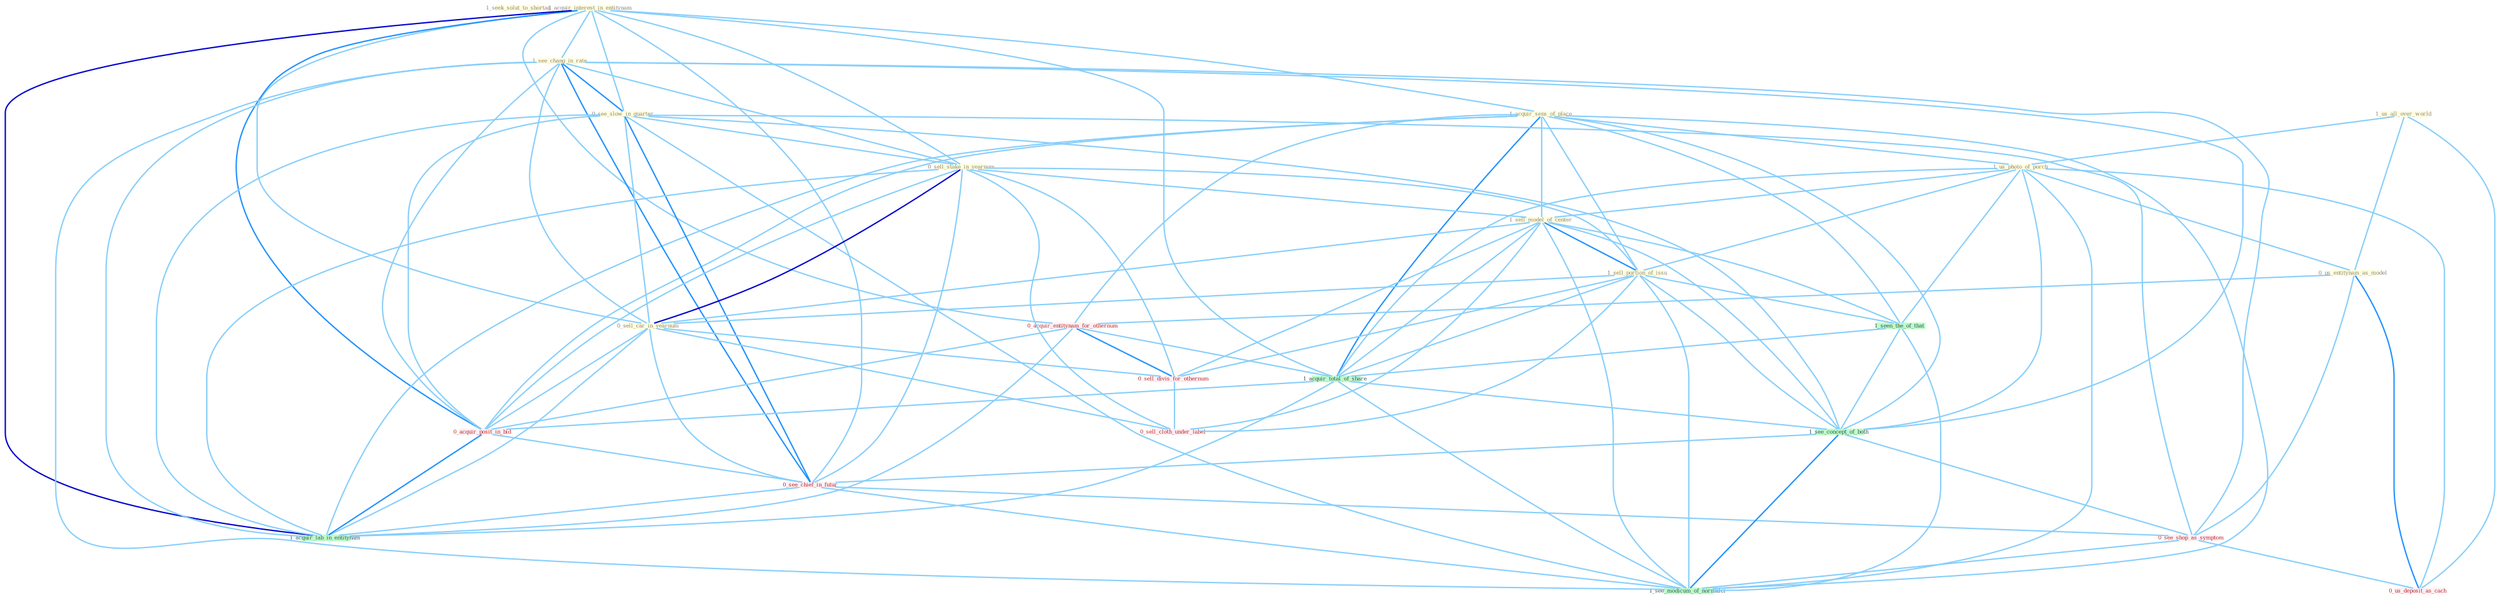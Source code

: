 Graph G{ 
    node
    [shape=polygon,style=filled,width=.5,height=.06,color="#BDFCC9",fixedsize=true,fontsize=4,
    fontcolor="#2f4f4f"];
    {node
    [color="#ffffe0", fontcolor="#8b7d6b"] "1_seek_solut_to_shortag " "1_acquir_interest_in_entitynam " "1_acquir_sens_of_place " "1_see_chang_in_rate " "1_us_all_over_world " "1_us_photo_of_porch " "0_see_slow_in_quarter " "0_sell_stake_in_yearnum " "1_sell_model_of_center " "1_sell_portion_of_issu " "0_sell_car_in_yearnum " "0_us_entitynam_as_model "}
{node [color="#fff0f5", fontcolor="#b22222"] "0_acquir_entitynam_for_othernum " "0_sell_divis_for_othernum " "0_sell_cloth_under_label " "0_acquir_posit_in_bid " "0_see_chief_in_futur " "0_see_shop_as_symptom " "0_us_deposit_as_cach "}
edge [color="#B0E2FF"];

	"1_acquir_interest_in_entitynam " -- "1_acquir_sens_of_place " [w="1", color="#87cefa" ];
	"1_acquir_interest_in_entitynam " -- "1_see_chang_in_rate " [w="1", color="#87cefa" ];
	"1_acquir_interest_in_entitynam " -- "0_see_slow_in_quarter " [w="1", color="#87cefa" ];
	"1_acquir_interest_in_entitynam " -- "0_sell_stake_in_yearnum " [w="1", color="#87cefa" ];
	"1_acquir_interest_in_entitynam " -- "0_sell_car_in_yearnum " [w="1", color="#87cefa" ];
	"1_acquir_interest_in_entitynam " -- "0_acquir_entitynam_for_othernum " [w="1", color="#87cefa" ];
	"1_acquir_interest_in_entitynam " -- "1_acquir_total_of_share " [w="1", color="#87cefa" ];
	"1_acquir_interest_in_entitynam " -- "0_acquir_posit_in_bid " [w="2", color="#1e90ff" , len=0.8];
	"1_acquir_interest_in_entitynam " -- "0_see_chief_in_futur " [w="1", color="#87cefa" ];
	"1_acquir_interest_in_entitynam " -- "1_acquir_lab_in_entitynam " [w="3", color="#0000cd" , len=0.6];
	"1_acquir_sens_of_place " -- "1_us_photo_of_porch " [w="1", color="#87cefa" ];
	"1_acquir_sens_of_place " -- "1_sell_model_of_center " [w="1", color="#87cefa" ];
	"1_acquir_sens_of_place " -- "1_sell_portion_of_issu " [w="1", color="#87cefa" ];
	"1_acquir_sens_of_place " -- "0_acquir_entitynam_for_othernum " [w="1", color="#87cefa" ];
	"1_acquir_sens_of_place " -- "1_seen_the_of_that " [w="1", color="#87cefa" ];
	"1_acquir_sens_of_place " -- "1_acquir_total_of_share " [w="2", color="#1e90ff" , len=0.8];
	"1_acquir_sens_of_place " -- "0_acquir_posit_in_bid " [w="1", color="#87cefa" ];
	"1_acquir_sens_of_place " -- "1_see_concept_of_both " [w="1", color="#87cefa" ];
	"1_acquir_sens_of_place " -- "1_acquir_lab_in_entitynam " [w="1", color="#87cefa" ];
	"1_acquir_sens_of_place " -- "1_see_modicum_of_normalci " [w="1", color="#87cefa" ];
	"1_see_chang_in_rate " -- "0_see_slow_in_quarter " [w="2", color="#1e90ff" , len=0.8];
	"1_see_chang_in_rate " -- "0_sell_stake_in_yearnum " [w="1", color="#87cefa" ];
	"1_see_chang_in_rate " -- "0_sell_car_in_yearnum " [w="1", color="#87cefa" ];
	"1_see_chang_in_rate " -- "0_acquir_posit_in_bid " [w="1", color="#87cefa" ];
	"1_see_chang_in_rate " -- "1_see_concept_of_both " [w="1", color="#87cefa" ];
	"1_see_chang_in_rate " -- "0_see_chief_in_futur " [w="2", color="#1e90ff" , len=0.8];
	"1_see_chang_in_rate " -- "0_see_shop_as_symptom " [w="1", color="#87cefa" ];
	"1_see_chang_in_rate " -- "1_acquir_lab_in_entitynam " [w="1", color="#87cefa" ];
	"1_see_chang_in_rate " -- "1_see_modicum_of_normalci " [w="1", color="#87cefa" ];
	"1_us_all_over_world " -- "1_us_photo_of_porch " [w="1", color="#87cefa" ];
	"1_us_all_over_world " -- "0_us_entitynam_as_model " [w="1", color="#87cefa" ];
	"1_us_all_over_world " -- "0_us_deposit_as_cach " [w="1", color="#87cefa" ];
	"1_us_photo_of_porch " -- "1_sell_model_of_center " [w="1", color="#87cefa" ];
	"1_us_photo_of_porch " -- "1_sell_portion_of_issu " [w="1", color="#87cefa" ];
	"1_us_photo_of_porch " -- "0_us_entitynam_as_model " [w="1", color="#87cefa" ];
	"1_us_photo_of_porch " -- "1_seen_the_of_that " [w="1", color="#87cefa" ];
	"1_us_photo_of_porch " -- "1_acquir_total_of_share " [w="1", color="#87cefa" ];
	"1_us_photo_of_porch " -- "1_see_concept_of_both " [w="1", color="#87cefa" ];
	"1_us_photo_of_porch " -- "0_us_deposit_as_cach " [w="1", color="#87cefa" ];
	"1_us_photo_of_porch " -- "1_see_modicum_of_normalci " [w="1", color="#87cefa" ];
	"0_see_slow_in_quarter " -- "0_sell_stake_in_yearnum " [w="1", color="#87cefa" ];
	"0_see_slow_in_quarter " -- "0_sell_car_in_yearnum " [w="1", color="#87cefa" ];
	"0_see_slow_in_quarter " -- "0_acquir_posit_in_bid " [w="1", color="#87cefa" ];
	"0_see_slow_in_quarter " -- "1_see_concept_of_both " [w="1", color="#87cefa" ];
	"0_see_slow_in_quarter " -- "0_see_chief_in_futur " [w="2", color="#1e90ff" , len=0.8];
	"0_see_slow_in_quarter " -- "0_see_shop_as_symptom " [w="1", color="#87cefa" ];
	"0_see_slow_in_quarter " -- "1_acquir_lab_in_entitynam " [w="1", color="#87cefa" ];
	"0_see_slow_in_quarter " -- "1_see_modicum_of_normalci " [w="1", color="#87cefa" ];
	"0_sell_stake_in_yearnum " -- "1_sell_model_of_center " [w="1", color="#87cefa" ];
	"0_sell_stake_in_yearnum " -- "1_sell_portion_of_issu " [w="1", color="#87cefa" ];
	"0_sell_stake_in_yearnum " -- "0_sell_car_in_yearnum " [w="3", color="#0000cd" , len=0.6];
	"0_sell_stake_in_yearnum " -- "0_sell_divis_for_othernum " [w="1", color="#87cefa" ];
	"0_sell_stake_in_yearnum " -- "0_sell_cloth_under_label " [w="1", color="#87cefa" ];
	"0_sell_stake_in_yearnum " -- "0_acquir_posit_in_bid " [w="1", color="#87cefa" ];
	"0_sell_stake_in_yearnum " -- "0_see_chief_in_futur " [w="1", color="#87cefa" ];
	"0_sell_stake_in_yearnum " -- "1_acquir_lab_in_entitynam " [w="1", color="#87cefa" ];
	"1_sell_model_of_center " -- "1_sell_portion_of_issu " [w="2", color="#1e90ff" , len=0.8];
	"1_sell_model_of_center " -- "0_sell_car_in_yearnum " [w="1", color="#87cefa" ];
	"1_sell_model_of_center " -- "1_seen_the_of_that " [w="1", color="#87cefa" ];
	"1_sell_model_of_center " -- "0_sell_divis_for_othernum " [w="1", color="#87cefa" ];
	"1_sell_model_of_center " -- "1_acquir_total_of_share " [w="1", color="#87cefa" ];
	"1_sell_model_of_center " -- "0_sell_cloth_under_label " [w="1", color="#87cefa" ];
	"1_sell_model_of_center " -- "1_see_concept_of_both " [w="1", color="#87cefa" ];
	"1_sell_model_of_center " -- "1_see_modicum_of_normalci " [w="1", color="#87cefa" ];
	"1_sell_portion_of_issu " -- "0_sell_car_in_yearnum " [w="1", color="#87cefa" ];
	"1_sell_portion_of_issu " -- "1_seen_the_of_that " [w="1", color="#87cefa" ];
	"1_sell_portion_of_issu " -- "0_sell_divis_for_othernum " [w="1", color="#87cefa" ];
	"1_sell_portion_of_issu " -- "1_acquir_total_of_share " [w="1", color="#87cefa" ];
	"1_sell_portion_of_issu " -- "0_sell_cloth_under_label " [w="1", color="#87cefa" ];
	"1_sell_portion_of_issu " -- "1_see_concept_of_both " [w="1", color="#87cefa" ];
	"1_sell_portion_of_issu " -- "1_see_modicum_of_normalci " [w="1", color="#87cefa" ];
	"0_sell_car_in_yearnum " -- "0_sell_divis_for_othernum " [w="1", color="#87cefa" ];
	"0_sell_car_in_yearnum " -- "0_sell_cloth_under_label " [w="1", color="#87cefa" ];
	"0_sell_car_in_yearnum " -- "0_acquir_posit_in_bid " [w="1", color="#87cefa" ];
	"0_sell_car_in_yearnum " -- "0_see_chief_in_futur " [w="1", color="#87cefa" ];
	"0_sell_car_in_yearnum " -- "1_acquir_lab_in_entitynam " [w="1", color="#87cefa" ];
	"0_us_entitynam_as_model " -- "0_acquir_entitynam_for_othernum " [w="1", color="#87cefa" ];
	"0_us_entitynam_as_model " -- "0_see_shop_as_symptom " [w="1", color="#87cefa" ];
	"0_us_entitynam_as_model " -- "0_us_deposit_as_cach " [w="2", color="#1e90ff" , len=0.8];
	"0_acquir_entitynam_for_othernum " -- "0_sell_divis_for_othernum " [w="2", color="#1e90ff" , len=0.8];
	"0_acquir_entitynam_for_othernum " -- "1_acquir_total_of_share " [w="1", color="#87cefa" ];
	"0_acquir_entitynam_for_othernum " -- "0_acquir_posit_in_bid " [w="1", color="#87cefa" ];
	"0_acquir_entitynam_for_othernum " -- "1_acquir_lab_in_entitynam " [w="1", color="#87cefa" ];
	"1_seen_the_of_that " -- "1_acquir_total_of_share " [w="1", color="#87cefa" ];
	"1_seen_the_of_that " -- "1_see_concept_of_both " [w="1", color="#87cefa" ];
	"1_seen_the_of_that " -- "1_see_modicum_of_normalci " [w="1", color="#87cefa" ];
	"0_sell_divis_for_othernum " -- "0_sell_cloth_under_label " [w="1", color="#87cefa" ];
	"1_acquir_total_of_share " -- "0_acquir_posit_in_bid " [w="1", color="#87cefa" ];
	"1_acquir_total_of_share " -- "1_see_concept_of_both " [w="1", color="#87cefa" ];
	"1_acquir_total_of_share " -- "1_acquir_lab_in_entitynam " [w="1", color="#87cefa" ];
	"1_acquir_total_of_share " -- "1_see_modicum_of_normalci " [w="1", color="#87cefa" ];
	"0_acquir_posit_in_bid " -- "0_see_chief_in_futur " [w="1", color="#87cefa" ];
	"0_acquir_posit_in_bid " -- "1_acquir_lab_in_entitynam " [w="2", color="#1e90ff" , len=0.8];
	"1_see_concept_of_both " -- "0_see_chief_in_futur " [w="1", color="#87cefa" ];
	"1_see_concept_of_both " -- "0_see_shop_as_symptom " [w="1", color="#87cefa" ];
	"1_see_concept_of_both " -- "1_see_modicum_of_normalci " [w="2", color="#1e90ff" , len=0.8];
	"0_see_chief_in_futur " -- "0_see_shop_as_symptom " [w="1", color="#87cefa" ];
	"0_see_chief_in_futur " -- "1_acquir_lab_in_entitynam " [w="1", color="#87cefa" ];
	"0_see_chief_in_futur " -- "1_see_modicum_of_normalci " [w="1", color="#87cefa" ];
	"0_see_shop_as_symptom " -- "0_us_deposit_as_cach " [w="1", color="#87cefa" ];
	"0_see_shop_as_symptom " -- "1_see_modicum_of_normalci " [w="1", color="#87cefa" ];
}